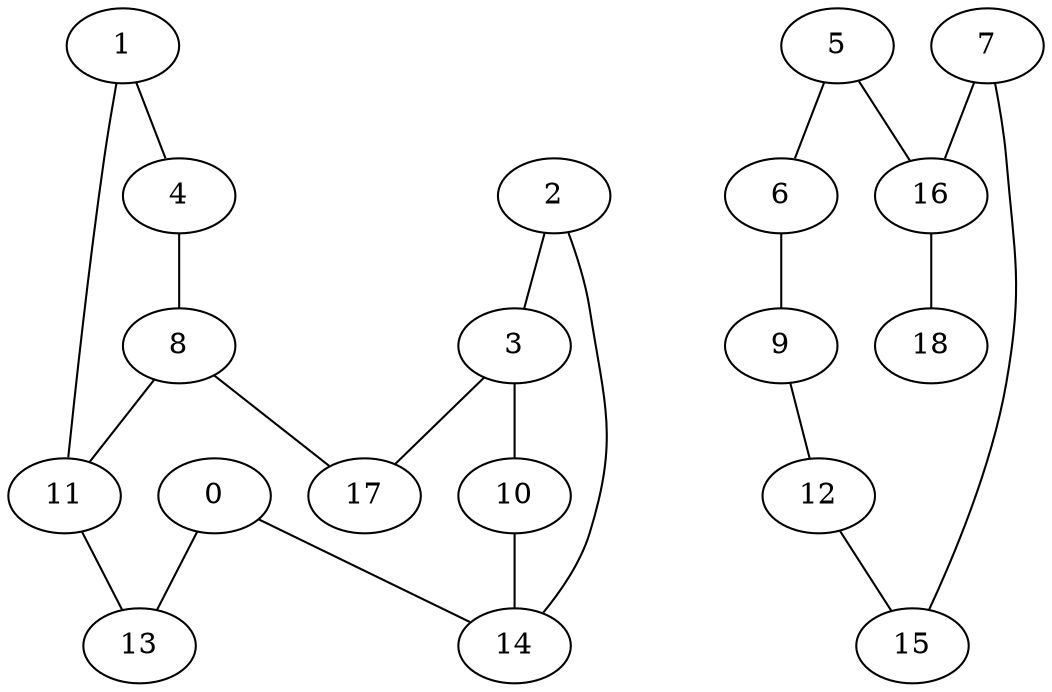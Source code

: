 graph "sampletest150-mod1_image15.bmp" {
	0	 [type=corner,
		x=214,
		y=101];
	13	 [type=corner,
		x=164,
		y=166];
	0 -- 13	 [angle0="-.92",
		frequency=1,
		type0=line];
	14	 [type=intersection,
		x=314,
		y=199];
	0 -- 14	 [angle0=".78",
		frequency=1,
		type0=line];
	1	 [type=corner,
		x=142,
		y=192];
	4	 [type=corner,
		x=90,
		y=265];
	1 -- 4	 [angle0="-.95",
		frequency=1,
		type0=line];
	11	 [type=intersection,
		x=160,
		y=188];
	1 -- 11	 [angle0="-.22",
		frequency=1,
		type0=line];
	2	 [type=corner,
		x=299,
		y=206];
	3	 [type=intersection,
		x=308,
		y=323];
	2 -- 3	 [angle0="1.49",
		frequency=1,
		type0=line];
	2 -- 14	 [angle0="-.44",
		frequency=1,
		type0=line];
	10	 [type=corner,
		x=373,
		y=266];
	3 -- 10	 [angle0="-.72",
		frequency=1,
		type0=line];
	17	 [type=corner,
		x=219,
		y=397];
	3 -- 17	 [angle0="-.69",
		frequency=1,
		type0=line];
	8	 [type=intersection,
		x=158,
		y=332];
	4 -- 8	 [angle0=".78",
		frequency=1,
		type0=line];
	5	 [type=corner,
		x=436,
		y=233];
	6	 [type=corner,
		x=433,
		y=42];
	5 -- 6	 [angle0="1.56",
		frequency=1,
		type0=line];
	16	 [type=intersection,
		x=449,
		y=246];
	5 -- 16	 [angle0=".79",
		frequency=1,
		type0=line];
	9	 [type=corner,
		x=12,
		y=37];
	6 -- 9	 [angle0=".01",
		frequency=1,
		type0=line];
	7	 [type=corner,
		x=442,
		y=250];
	15	 [type=corner,
		x=432,
		y=478];
	7 -- 15	 [angle0="-1.53",
		frequency=1,
		type0=line];
	7 -- 16	 [angle0="-.52",
		frequency=1,
		type0=line];
	8 -- 11	 [angle0="-1.56",
		frequency=1,
		type0=line];
	8 -- 17	 [angle0=".82",
		frequency=1,
		type0=line];
	12	 [type=corner,
		x=9,
		y=474];
	9 -- 12	 [angle0="-1.56",
		frequency=1,
		type0=line];
	10 -- 14	 [angle0=".85",
		frequency=1,
		type0=line];
	11 -- 13	 [angle0="-1.39",
		frequency=1,
		type0=line];
	12 -- 15	 [angle0=".01",
		frequency=1,
		type0=line];
	18	 [type=endpoint,
		x=503,
		y=247];
	16 -- 18	 [angle0=".02",
		frequency=1,
		type0=line];
}
